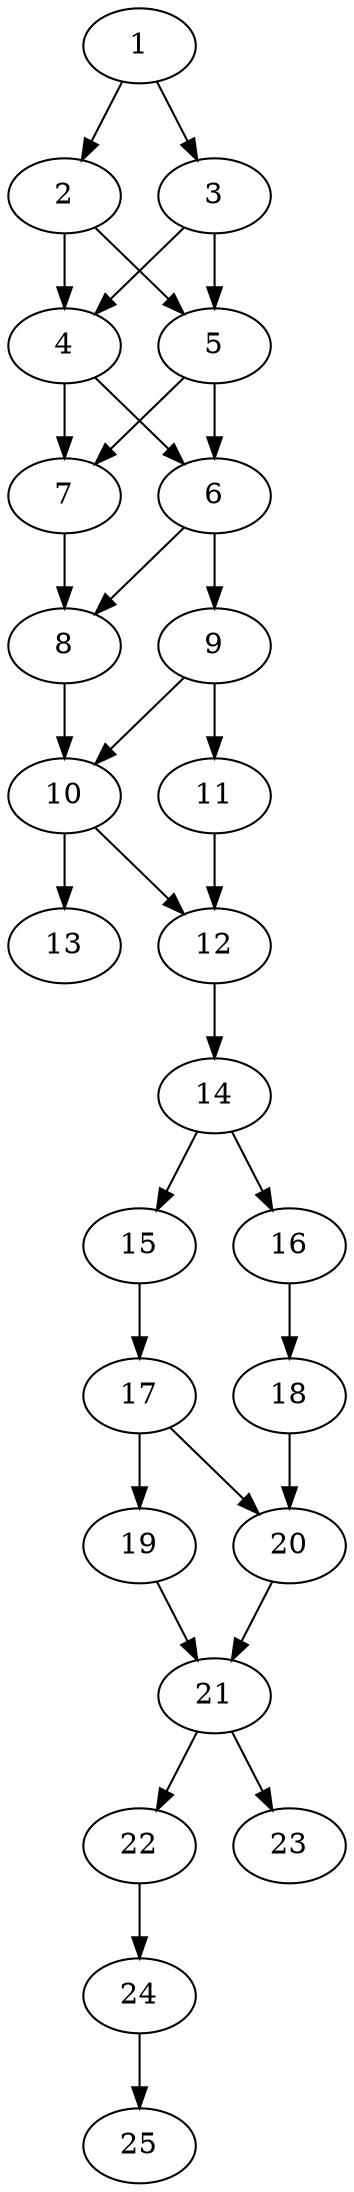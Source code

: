 // DAG automatically generated by daggen at Thu Oct  3 14:00:39 2019
// ./daggen --dot -n 25 --ccr 0.3 --fat 0.3 --regular 0.9 --density 0.7 --mindata 5242880 --maxdata 52428800 
digraph G {
  1 [size="111674027", alpha="0.14", expect_size="33502208"] 
  1 -> 2 [size ="33502208"]
  1 -> 3 [size ="33502208"]
  2 [size="24275627", alpha="0.05", expect_size="7282688"] 
  2 -> 4 [size ="7282688"]
  2 -> 5 [size ="7282688"]
  3 [size="92296533", alpha="0.03", expect_size="27688960"] 
  3 -> 4 [size ="27688960"]
  3 -> 5 [size ="27688960"]
  4 [size="96781653", alpha="0.12", expect_size="29034496"] 
  4 -> 6 [size ="29034496"]
  4 -> 7 [size ="29034496"]
  5 [size="168451413", alpha="0.00", expect_size="50535424"] 
  5 -> 6 [size ="50535424"]
  5 -> 7 [size ="50535424"]
  6 [size="128160427", alpha="0.20", expect_size="38448128"] 
  6 -> 8 [size ="38448128"]
  6 -> 9 [size ="38448128"]
  7 [size="55903573", alpha="0.18", expect_size="16771072"] 
  7 -> 8 [size ="16771072"]
  8 [size="43458560", alpha="0.04", expect_size="13037568"] 
  8 -> 10 [size ="13037568"]
  9 [size="152746667", alpha="0.19", expect_size="45824000"] 
  9 -> 10 [size ="45824000"]
  9 -> 11 [size ="45824000"]
  10 [size="43625813", alpha="0.02", expect_size="13087744"] 
  10 -> 12 [size ="13087744"]
  10 -> 13 [size ="13087744"]
  11 [size="49158827", alpha="0.05", expect_size="14747648"] 
  11 -> 12 [size ="14747648"]
  12 [size="157713067", alpha="0.06", expect_size="47313920"] 
  12 -> 14 [size ="47313920"]
  13 [size="39048533", alpha="0.12", expect_size="11714560"] 
  14 [size="61040640", alpha="0.17", expect_size="18312192"] 
  14 -> 15 [size ="18312192"]
  14 -> 16 [size ="18312192"]
  15 [size="156535467", alpha="0.19", expect_size="46960640"] 
  15 -> 17 [size ="46960640"]
  16 [size="160436907", alpha="0.01", expect_size="48131072"] 
  16 -> 18 [size ="48131072"]
  17 [size="159436800", alpha="0.15", expect_size="47831040"] 
  17 -> 19 [size ="47831040"]
  17 -> 20 [size ="47831040"]
  18 [size="141059413", alpha="0.03", expect_size="42317824"] 
  18 -> 20 [size ="42317824"]
  19 [size="170345813", alpha="0.08", expect_size="51103744"] 
  19 -> 21 [size ="51103744"]
  20 [size="164444160", alpha="0.10", expect_size="49333248"] 
  20 -> 21 [size ="49333248"]
  21 [size="24709120", alpha="0.03", expect_size="7412736"] 
  21 -> 22 [size ="7412736"]
  21 -> 23 [size ="7412736"]
  22 [size="60375040", alpha="0.18", expect_size="18112512"] 
  22 -> 24 [size ="18112512"]
  23 [size="105195520", alpha="0.02", expect_size="31558656"] 
  24 [size="44605440", alpha="0.17", expect_size="13381632"] 
  24 -> 25 [size ="13381632"]
  25 [size="21056853", alpha="0.10", expect_size="6317056"] 
}
